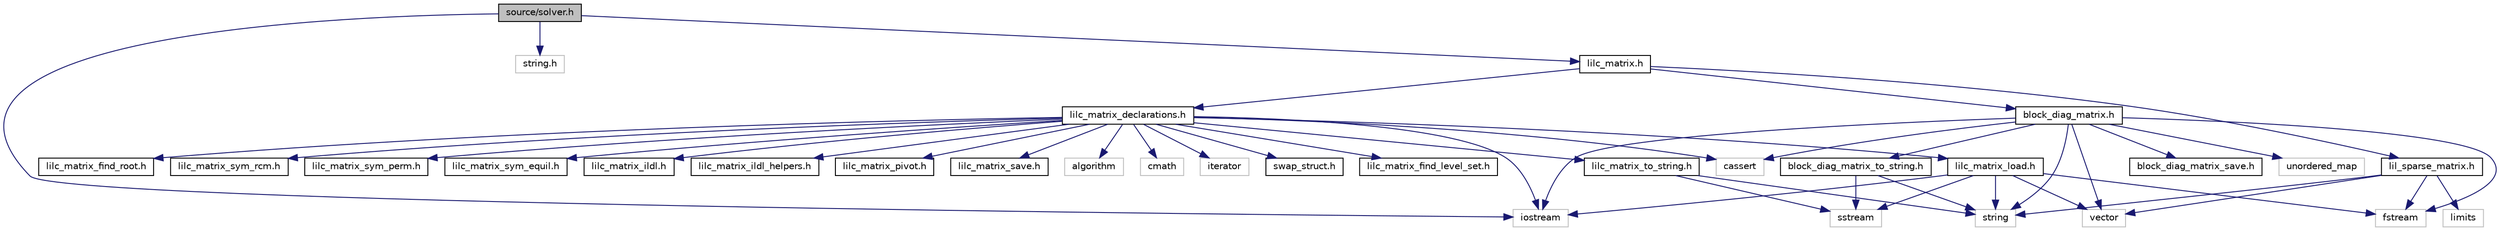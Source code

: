 digraph G
{
  edge [fontname="Helvetica",fontsize="10",labelfontname="Helvetica",labelfontsize="10"];
  node [fontname="Helvetica",fontsize="10",shape=record];
  Node1 [label="source/solver.h",height=0.2,width=0.4,color="black", fillcolor="grey75", style="filled" fontcolor="black"];
  Node1 -> Node2 [color="midnightblue",fontsize="10",style="solid",fontname="Helvetica"];
  Node2 [label="iostream",height=0.2,width=0.4,color="grey75", fillcolor="white", style="filled"];
  Node1 -> Node3 [color="midnightblue",fontsize="10",style="solid",fontname="Helvetica"];
  Node3 [label="string.h",height=0.2,width=0.4,color="grey75", fillcolor="white", style="filled"];
  Node1 -> Node4 [color="midnightblue",fontsize="10",style="solid",fontname="Helvetica"];
  Node4 [label="lilc_matrix.h",height=0.2,width=0.4,color="black", fillcolor="white", style="filled",URL="$lilc__matrix_8h.html"];
  Node4 -> Node5 [color="midnightblue",fontsize="10",style="solid",fontname="Helvetica"];
  Node5 [label="block_diag_matrix.h",height=0.2,width=0.4,color="black", fillcolor="white", style="filled",URL="$block__diag__matrix_8h.html"];
  Node5 -> Node6 [color="midnightblue",fontsize="10",style="solid",fontname="Helvetica"];
  Node6 [label="unordered_map",height=0.2,width=0.4,color="grey75", fillcolor="white", style="filled"];
  Node5 -> Node7 [color="midnightblue",fontsize="10",style="solid",fontname="Helvetica"];
  Node7 [label="vector",height=0.2,width=0.4,color="grey75", fillcolor="white", style="filled"];
  Node5 -> Node8 [color="midnightblue",fontsize="10",style="solid",fontname="Helvetica"];
  Node8 [label="string",height=0.2,width=0.4,color="grey75", fillcolor="white", style="filled"];
  Node5 -> Node9 [color="midnightblue",fontsize="10",style="solid",fontname="Helvetica"];
  Node9 [label="fstream",height=0.2,width=0.4,color="grey75", fillcolor="white", style="filled"];
  Node5 -> Node10 [color="midnightblue",fontsize="10",style="solid",fontname="Helvetica"];
  Node10 [label="cassert",height=0.2,width=0.4,color="grey75", fillcolor="white", style="filled"];
  Node5 -> Node2 [color="midnightblue",fontsize="10",style="solid",fontname="Helvetica"];
  Node5 -> Node11 [color="midnightblue",fontsize="10",style="solid",fontname="Helvetica"];
  Node11 [label="block_diag_matrix_to_string.h",height=0.2,width=0.4,color="black", fillcolor="white", style="filled",URL="$block__diag__matrix__to__string_8h.html"];
  Node11 -> Node8 [color="midnightblue",fontsize="10",style="solid",fontname="Helvetica"];
  Node11 -> Node12 [color="midnightblue",fontsize="10",style="solid",fontname="Helvetica"];
  Node12 [label="sstream",height=0.2,width=0.4,color="grey75", fillcolor="white", style="filled"];
  Node5 -> Node13 [color="midnightblue",fontsize="10",style="solid",fontname="Helvetica"];
  Node13 [label="block_diag_matrix_save.h",height=0.2,width=0.4,color="black", fillcolor="white", style="filled",URL="$block__diag__matrix__save_8h.html"];
  Node4 -> Node14 [color="midnightblue",fontsize="10",style="solid",fontname="Helvetica"];
  Node14 [label="lil_sparse_matrix.h",height=0.2,width=0.4,color="black", fillcolor="white", style="filled",URL="$lil__sparse__matrix_8h.html"];
  Node14 -> Node7 [color="midnightblue",fontsize="10",style="solid",fontname="Helvetica"];
  Node14 -> Node8 [color="midnightblue",fontsize="10",style="solid",fontname="Helvetica"];
  Node14 -> Node9 [color="midnightblue",fontsize="10",style="solid",fontname="Helvetica"];
  Node14 -> Node15 [color="midnightblue",fontsize="10",style="solid",fontname="Helvetica"];
  Node15 [label="limits",height=0.2,width=0.4,color="grey75", fillcolor="white", style="filled"];
  Node4 -> Node16 [color="midnightblue",fontsize="10",style="solid",fontname="Helvetica"];
  Node16 [label="lilc_matrix_declarations.h",height=0.2,width=0.4,color="black", fillcolor="white", style="filled",URL="$lilc__matrix__declarations_8h.html"];
  Node16 -> Node17 [color="midnightblue",fontsize="10",style="solid",fontname="Helvetica"];
  Node17 [label="algorithm",height=0.2,width=0.4,color="grey75", fillcolor="white", style="filled"];
  Node16 -> Node18 [color="midnightblue",fontsize="10",style="solid",fontname="Helvetica"];
  Node18 [label="cmath",height=0.2,width=0.4,color="grey75", fillcolor="white", style="filled"];
  Node16 -> Node10 [color="midnightblue",fontsize="10",style="solid",fontname="Helvetica"];
  Node16 -> Node2 [color="midnightblue",fontsize="10",style="solid",fontname="Helvetica"];
  Node16 -> Node19 [color="midnightblue",fontsize="10",style="solid",fontname="Helvetica"];
  Node19 [label="iterator",height=0.2,width=0.4,color="grey75", fillcolor="white", style="filled"];
  Node16 -> Node20 [color="midnightblue",fontsize="10",style="solid",fontname="Helvetica"];
  Node20 [label="swap_struct.h",height=0.2,width=0.4,color="black", fillcolor="white", style="filled",URL="$swap__struct_8h.html"];
  Node16 -> Node21 [color="midnightblue",fontsize="10",style="solid",fontname="Helvetica"];
  Node21 [label="lilc_matrix_find_level_set.h",height=0.2,width=0.4,color="black", fillcolor="white", style="filled",URL="$lilc__matrix__find__level__set_8h.html"];
  Node16 -> Node22 [color="midnightblue",fontsize="10",style="solid",fontname="Helvetica"];
  Node22 [label="lilc_matrix_find_root.h",height=0.2,width=0.4,color="black", fillcolor="white", style="filled",URL="$lilc__matrix__find__root_8h.html"];
  Node16 -> Node23 [color="midnightblue",fontsize="10",style="solid",fontname="Helvetica"];
  Node23 [label="lilc_matrix_sym_rcm.h",height=0.2,width=0.4,color="black", fillcolor="white", style="filled",URL="$lilc__matrix__sym__rcm_8h.html"];
  Node16 -> Node24 [color="midnightblue",fontsize="10",style="solid",fontname="Helvetica"];
  Node24 [label="lilc_matrix_sym_perm.h",height=0.2,width=0.4,color="black", fillcolor="white", style="filled",URL="$lilc__matrix__sym__perm_8h.html"];
  Node16 -> Node25 [color="midnightblue",fontsize="10",style="solid",fontname="Helvetica"];
  Node25 [label="lilc_matrix_sym_equil.h",height=0.2,width=0.4,color="black", fillcolor="white", style="filled",URL="$lilc__matrix__sym__equil_8h.html"];
  Node16 -> Node26 [color="midnightblue",fontsize="10",style="solid",fontname="Helvetica"];
  Node26 [label="lilc_matrix_ildl.h",height=0.2,width=0.4,color="black", fillcolor="white", style="filled",URL="$lilc__matrix__ildl_8h.html"];
  Node16 -> Node27 [color="midnightblue",fontsize="10",style="solid",fontname="Helvetica"];
  Node27 [label="lilc_matrix_ildl_helpers.h",height=0.2,width=0.4,color="black", fillcolor="white", style="filled",URL="$lilc__matrix__ildl__helpers_8h.html"];
  Node16 -> Node28 [color="midnightblue",fontsize="10",style="solid",fontname="Helvetica"];
  Node28 [label="lilc_matrix_pivot.h",height=0.2,width=0.4,color="black", fillcolor="white", style="filled",URL="$lilc__matrix__pivot_8h.html"];
  Node16 -> Node29 [color="midnightblue",fontsize="10",style="solid",fontname="Helvetica"];
  Node29 [label="lilc_matrix_load.h",height=0.2,width=0.4,color="black", fillcolor="white", style="filled",URL="$lilc__matrix__load_8h.html"];
  Node29 -> Node2 [color="midnightblue",fontsize="10",style="solid",fontname="Helvetica"];
  Node29 -> Node12 [color="midnightblue",fontsize="10",style="solid",fontname="Helvetica"];
  Node29 -> Node9 [color="midnightblue",fontsize="10",style="solid",fontname="Helvetica"];
  Node29 -> Node8 [color="midnightblue",fontsize="10",style="solid",fontname="Helvetica"];
  Node29 -> Node7 [color="midnightblue",fontsize="10",style="solid",fontname="Helvetica"];
  Node16 -> Node30 [color="midnightblue",fontsize="10",style="solid",fontname="Helvetica"];
  Node30 [label="lilc_matrix_save.h",height=0.2,width=0.4,color="black", fillcolor="white", style="filled",URL="$lilc__matrix__save_8h.html"];
  Node16 -> Node31 [color="midnightblue",fontsize="10",style="solid",fontname="Helvetica"];
  Node31 [label="lilc_matrix_to_string.h",height=0.2,width=0.4,color="black", fillcolor="white", style="filled",URL="$lilc__matrix__to__string_8h.html"];
  Node31 -> Node8 [color="midnightblue",fontsize="10",style="solid",fontname="Helvetica"];
  Node31 -> Node12 [color="midnightblue",fontsize="10",style="solid",fontname="Helvetica"];
}
